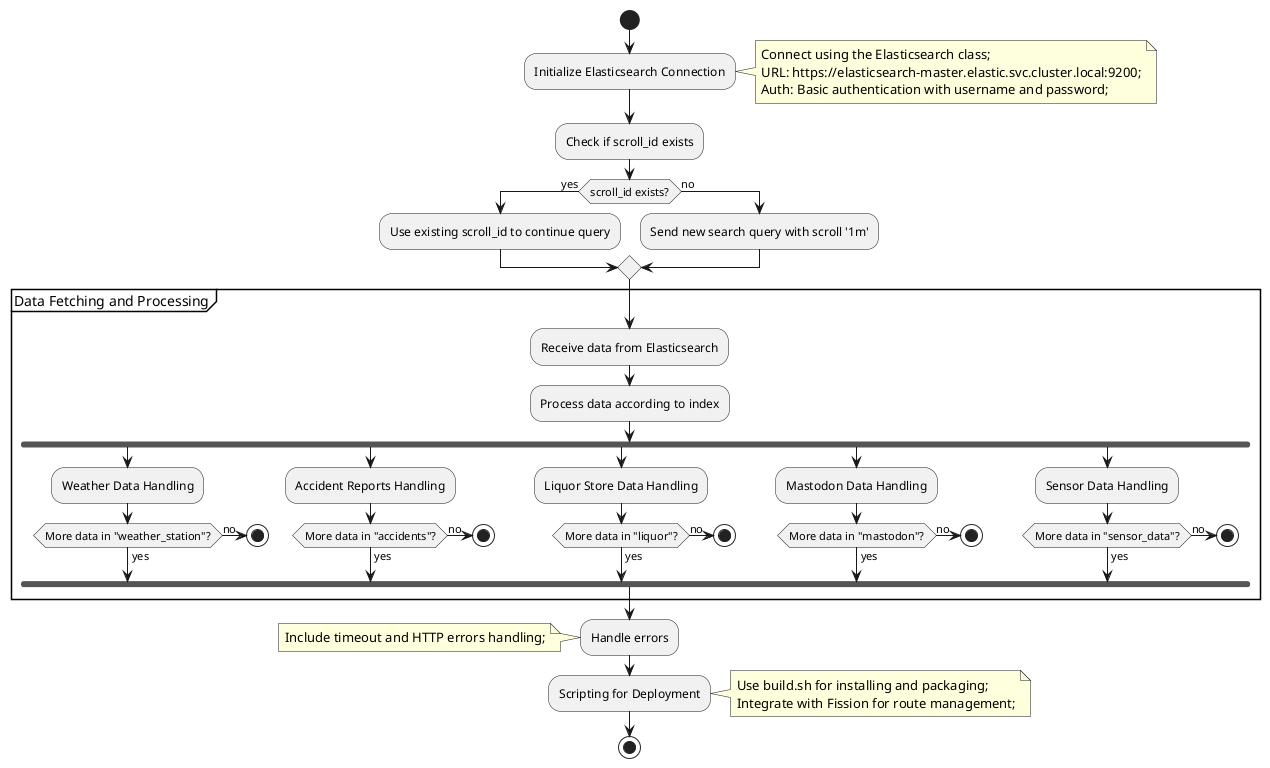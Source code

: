 @startuml
start

:Initialize Elasticsearch Connection;
note right
  Connect using the Elasticsearch class;
  URL: https://elasticsearch-master.elastic.svc.cluster.local:9200;
  Auth: Basic authentication with username and password;
end note

:Check if scroll_id exists;
if (scroll_id exists?) then (yes)
  :Use existing scroll_id to continue query;
else (no)
  :Send new search query with scroll '1m';
endif

partition "Data Fetching and Processing" {
  :Receive data from Elasticsearch;
  :Process data according to index;
  fork
    :Weather Data Handling;
    if (More data in "weather_station"?) then (yes)
      ->[More] Use scroll_id to fetch more;
    else (no)
      stop
    endif
  fork again
    :Accident Reports Handling;
    if (More data in "accidents"?) then (yes)
      ->[More] Use scroll_id to fetch more;
    else (no)
      stop
    endif
  fork again
    :Liquor Store Data Handling;
    if (More data in "liquor"?) then (yes)
      ->[More] Use scroll_id to fetch more;
    else (no)
      stop
    endif
  fork again
    :Mastodon Data Handling;
    if (More data in "mastodon"?) then (yes)
      ->[More] Use scroll_id to fetch more;
    else (no)
      stop
    endif
  fork again
    :Sensor Data Handling;
    if (More data in "sensor_data"?) then (yes)
      ->[More] Use scroll_id to fetch more;
    else (no)
      stop
    endif
  end fork
}

:Handle errors;
note left
  Include timeout and HTTP errors handling;
end note

:Scripting for Deployment;
note right
  Use build.sh for installing and packaging;
  Integrate with Fission for route management;
end note

stop
@enduml
